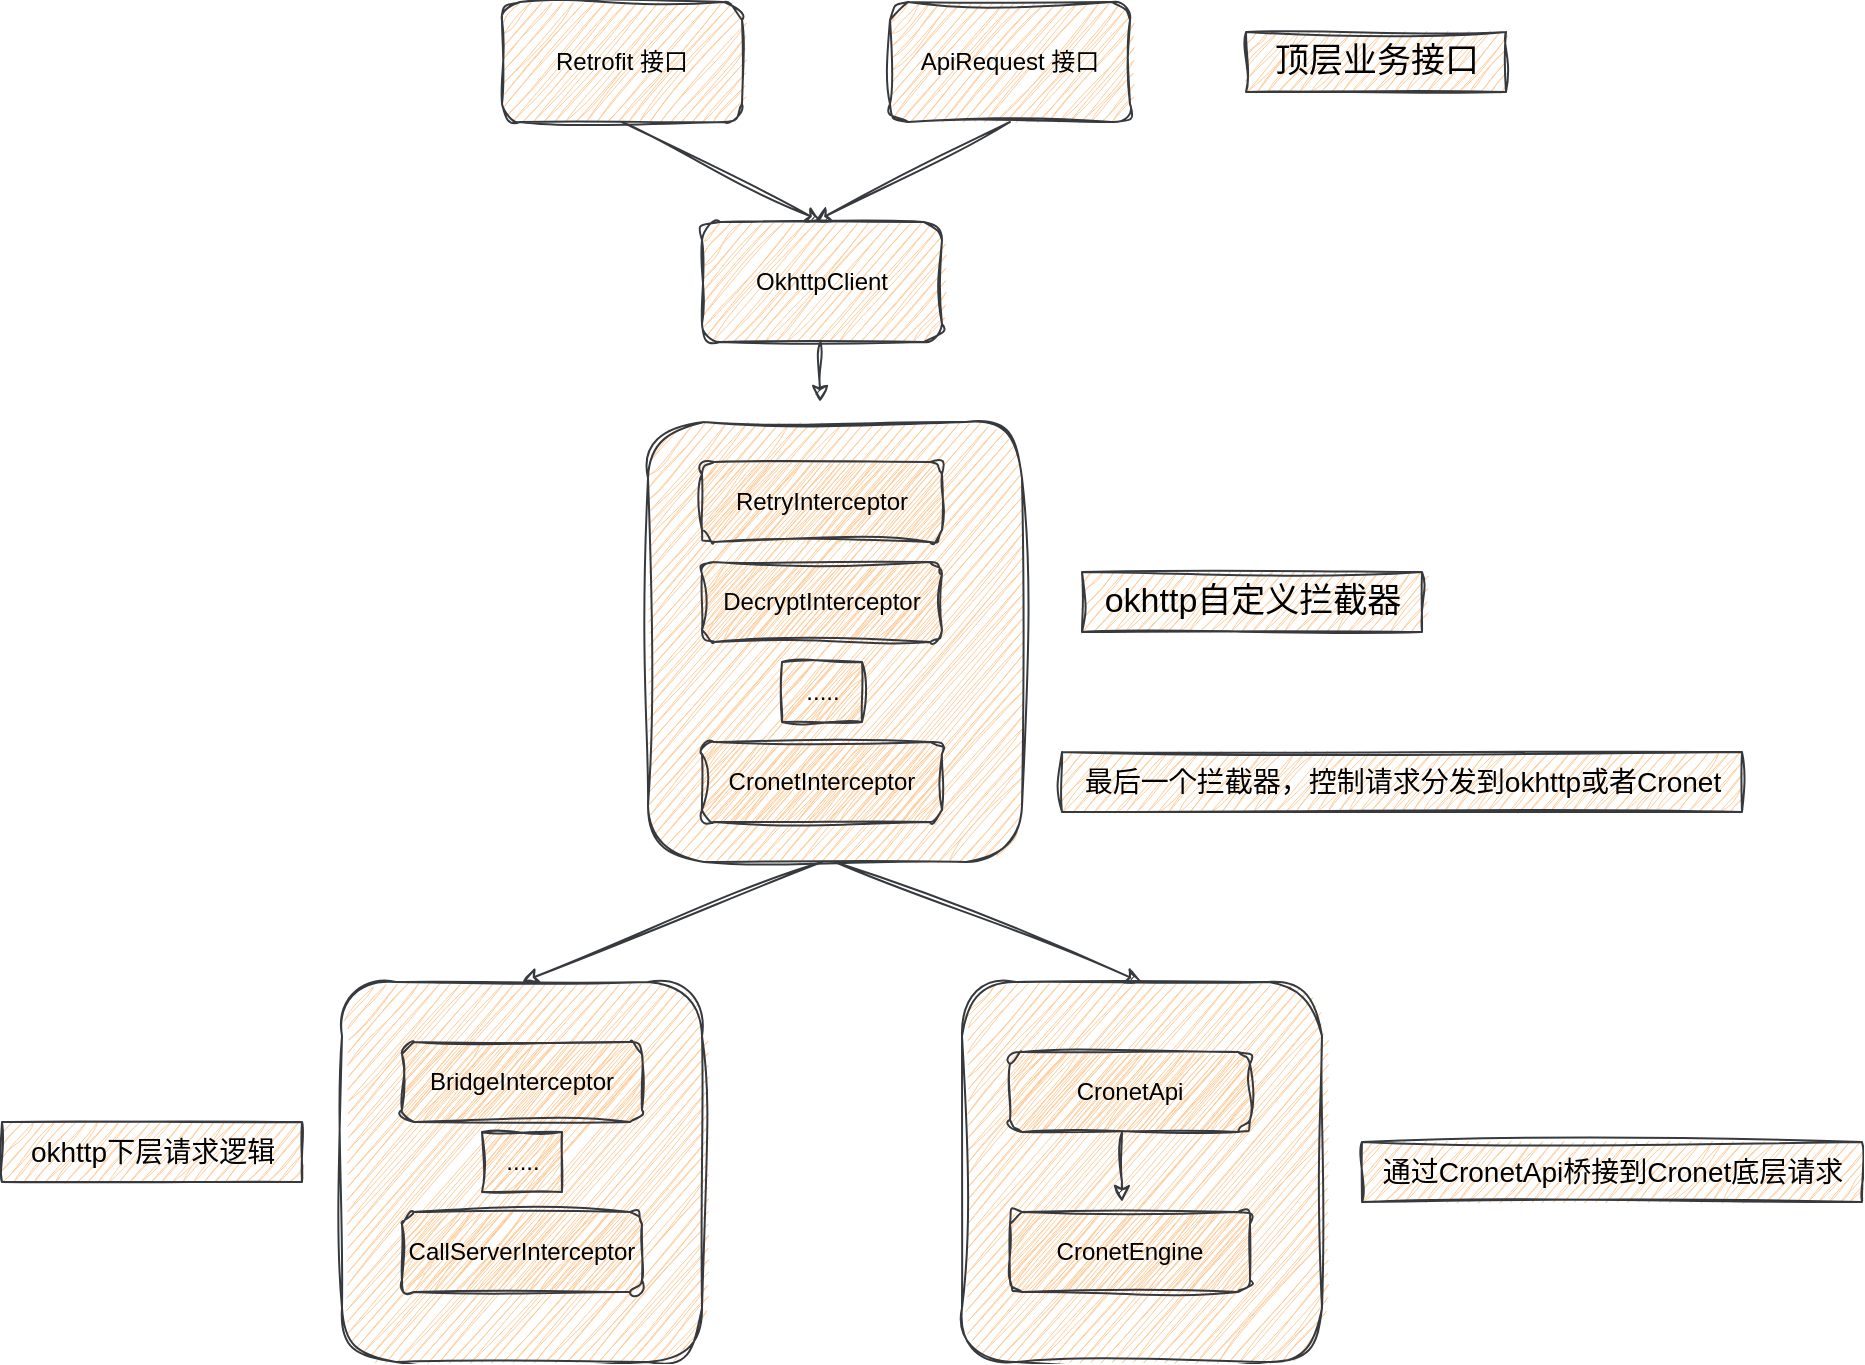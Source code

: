 <mxfile version="24.7.8">
  <diagram name="第 1 页" id="Mja0QAP4ydt15TBH3dja">
    <mxGraphModel dx="2267" dy="869" grid="1" gridSize="10" guides="1" tooltips="1" connect="1" arrows="1" fold="1" page="1" pageScale="1" pageWidth="827" pageHeight="1169" math="0" shadow="0">
      <root>
        <mxCell id="0" />
        <mxCell id="1" parent="0" />
        <mxCell id="9JgNcaQm-W_GnXswe459-30" value="" style="rounded=1;whiteSpace=wrap;html=1;sketch=1;curveFitting=1;jiggle=2;fillColor=#ffcc99;strokeColor=#36393d;" vertex="1" parent="1">
          <mxGeometry x="293" y="350" width="187" height="220" as="geometry" />
        </mxCell>
        <mxCell id="9JgNcaQm-W_GnXswe459-26" value="" style="rounded=1;whiteSpace=wrap;html=1;sketch=1;curveFitting=1;jiggle=2;fillColor=#ffcc99;strokeColor=#36393d;" vertex="1" parent="1">
          <mxGeometry x="450" y="630" width="180" height="190" as="geometry" />
        </mxCell>
        <mxCell id="9JgNcaQm-W_GnXswe459-25" value="" style="rounded=1;whiteSpace=wrap;html=1;sketch=1;curveFitting=1;jiggle=2;fillColor=#ffcc99;strokeColor=#36393d;" vertex="1" parent="1">
          <mxGeometry x="140" y="630" width="180" height="190" as="geometry" />
        </mxCell>
        <mxCell id="9JgNcaQm-W_GnXswe459-3" value="Retrofit 接口" style="rounded=1;whiteSpace=wrap;html=1;sketch=1;curveFitting=1;jiggle=2;fillColor=#ffcc99;strokeColor=#36393d;" vertex="1" parent="1">
          <mxGeometry x="220" y="140" width="120" height="60" as="geometry" />
        </mxCell>
        <mxCell id="9JgNcaQm-W_GnXswe459-4" value="ApiRequest 接口" style="rounded=1;whiteSpace=wrap;html=1;sketch=1;curveFitting=1;jiggle=2;fillColor=#ffcc99;strokeColor=#36393d;" vertex="1" parent="1">
          <mxGeometry x="414" y="140" width="120" height="60" as="geometry" />
        </mxCell>
        <mxCell id="9JgNcaQm-W_GnXswe459-5" value="OkhttpClient" style="rounded=1;whiteSpace=wrap;html=1;sketch=1;curveFitting=1;jiggle=2;fillColor=#ffcc99;strokeColor=#36393d;" vertex="1" parent="1">
          <mxGeometry x="320" y="250" width="120" height="60" as="geometry" />
        </mxCell>
        <mxCell id="9JgNcaQm-W_GnXswe459-6" value="RetryInterceptor" style="rounded=1;whiteSpace=wrap;html=1;sketch=1;curveFitting=1;jiggle=2;fillColor=#ffcc99;strokeColor=#36393d;" vertex="1" parent="1">
          <mxGeometry x="320" y="370" width="120" height="40" as="geometry" />
        </mxCell>
        <mxCell id="9JgNcaQm-W_GnXswe459-8" value="DecryptInterceptor" style="rounded=1;whiteSpace=wrap;html=1;sketch=1;curveFitting=1;jiggle=2;fillColor=#ffcc99;strokeColor=#36393d;" vertex="1" parent="1">
          <mxGeometry x="320" y="420" width="120" height="40" as="geometry" />
        </mxCell>
        <mxCell id="9JgNcaQm-W_GnXswe459-11" value="okhttp自定义拦截器" style="text;html=1;align=center;verticalAlign=middle;resizable=0;points=[];autosize=1;fontSize=17;sketch=1;curveFitting=1;jiggle=2;fillColor=#ffcc99;strokeColor=#36393d;" vertex="1" parent="1">
          <mxGeometry x="510" y="425" width="170" height="30" as="geometry" />
        </mxCell>
        <mxCell id="9JgNcaQm-W_GnXswe459-12" value="....." style="text;html=1;align=center;verticalAlign=middle;resizable=0;points=[];autosize=1;sketch=1;curveFitting=1;jiggle=2;fillColor=#ffcc99;strokeColor=#36393d;" vertex="1" parent="1">
          <mxGeometry x="360" y="470" width="40" height="30" as="geometry" />
        </mxCell>
        <mxCell id="9JgNcaQm-W_GnXswe459-13" value="最后一个拦截器，控制请求分发到okhttp或者Cronet" style="text;html=1;align=center;verticalAlign=middle;resizable=0;points=[];autosize=1;fontSize=14;sketch=1;curveFitting=1;jiggle=2;fillColor=#ffcc99;strokeColor=#36393d;" vertex="1" parent="1">
          <mxGeometry x="500" y="515" width="340" height="30" as="geometry" />
        </mxCell>
        <mxCell id="9JgNcaQm-W_GnXswe459-14" value="BridgeInterceptor" style="rounded=1;whiteSpace=wrap;html=1;sketch=1;curveFitting=1;jiggle=2;fillColor=#ffcc99;strokeColor=#36393d;" vertex="1" parent="1">
          <mxGeometry x="170" y="660" width="120" height="40" as="geometry" />
        </mxCell>
        <mxCell id="9JgNcaQm-W_GnXswe459-15" value="CallServerInterceptor" style="rounded=1;whiteSpace=wrap;html=1;sketch=1;curveFitting=1;jiggle=2;fillColor=#ffcc99;strokeColor=#36393d;" vertex="1" parent="1">
          <mxGeometry x="170" y="745" width="120" height="40" as="geometry" />
        </mxCell>
        <mxCell id="9JgNcaQm-W_GnXswe459-16" value="....." style="text;html=1;align=center;verticalAlign=middle;resizable=0;points=[];autosize=1;sketch=1;curveFitting=1;jiggle=2;fillColor=#ffcc99;strokeColor=#36393d;" vertex="1" parent="1">
          <mxGeometry x="210" y="705" width="40" height="30" as="geometry" />
        </mxCell>
        <mxCell id="9JgNcaQm-W_GnXswe459-18" value="CronetApi" style="rounded=1;whiteSpace=wrap;html=1;sketch=1;curveFitting=1;jiggle=2;fillColor=#ffcc99;strokeColor=#36393d;" vertex="1" parent="1">
          <mxGeometry x="474" y="665" width="120" height="40" as="geometry" />
        </mxCell>
        <mxCell id="9JgNcaQm-W_GnXswe459-20" value="CronetInterceptor" style="rounded=1;whiteSpace=wrap;html=1;sketch=1;curveFitting=1;jiggle=2;fillColor=#ffcc99;strokeColor=#36393d;" vertex="1" parent="1">
          <mxGeometry x="320" y="510" width="120" height="40" as="geometry" />
        </mxCell>
        <mxCell id="9JgNcaQm-W_GnXswe459-21" value="CronetEngine" style="rounded=1;whiteSpace=wrap;html=1;sketch=1;curveFitting=1;jiggle=2;fillColor=#ffcc99;strokeColor=#36393d;" vertex="1" parent="1">
          <mxGeometry x="474" y="745" width="120" height="40" as="geometry" />
        </mxCell>
        <mxCell id="9JgNcaQm-W_GnXswe459-22" value="通过CronetApi桥接到Cronet底层请求" style="text;html=1;align=center;verticalAlign=middle;resizable=0;points=[];autosize=1;fontSize=14;sketch=1;curveFitting=1;jiggle=2;fillColor=#ffcc99;strokeColor=#36393d;" vertex="1" parent="1">
          <mxGeometry x="650" y="710" width="250" height="30" as="geometry" />
        </mxCell>
        <mxCell id="9JgNcaQm-W_GnXswe459-24" value="okhttp下层请求逻辑" style="text;html=1;align=center;verticalAlign=middle;resizable=0;points=[];autosize=1;fontSize=14;sketch=1;curveFitting=1;jiggle=2;fillColor=#ffcc99;strokeColor=#36393d;" vertex="1" parent="1">
          <mxGeometry x="-30" y="700" width="150" height="30" as="geometry" />
        </mxCell>
        <mxCell id="9JgNcaQm-W_GnXswe459-29" value="" style="endArrow=classic;html=1;rounded=0;sketch=1;curveFitting=1;jiggle=2;fillColor=#ffcc99;strokeColor=#36393d;" edge="1" parent="1">
          <mxGeometry width="50" height="50" relative="1" as="geometry">
            <mxPoint x="530" y="705" as="sourcePoint" />
            <mxPoint x="530" y="740" as="targetPoint" />
            <Array as="points">
              <mxPoint x="530" y="730" />
            </Array>
          </mxGeometry>
        </mxCell>
        <mxCell id="9JgNcaQm-W_GnXswe459-31" value="顶层业务接口" style="text;html=1;align=center;verticalAlign=middle;resizable=0;points=[];autosize=1;fontSize=17;sketch=1;curveFitting=1;jiggle=2;fillColor=#ffcc99;strokeColor=#36393d;" vertex="1" parent="1">
          <mxGeometry x="592" y="155" width="130" height="30" as="geometry" />
        </mxCell>
        <mxCell id="9JgNcaQm-W_GnXswe459-32" value="" style="endArrow=classic;html=1;rounded=0;entryX=0.5;entryY=0;entryDx=0;entryDy=0;sketch=1;curveFitting=1;jiggle=2;fillColor=#ffcc99;strokeColor=#36393d;" edge="1" parent="1" target="9JgNcaQm-W_GnXswe459-25">
          <mxGeometry width="50" height="50" relative="1" as="geometry">
            <mxPoint x="380" y="570" as="sourcePoint" />
            <mxPoint x="320" y="620" as="targetPoint" />
          </mxGeometry>
        </mxCell>
        <mxCell id="9JgNcaQm-W_GnXswe459-33" value="" style="endArrow=classic;html=1;rounded=0;entryX=0.5;entryY=0;entryDx=0;entryDy=0;exitX=0.5;exitY=1;exitDx=0;exitDy=0;sketch=1;curveFitting=1;jiggle=2;fillColor=#ffcc99;strokeColor=#36393d;" edge="1" parent="1" source="9JgNcaQm-W_GnXswe459-30" target="9JgNcaQm-W_GnXswe459-26">
          <mxGeometry width="50" height="50" relative="1" as="geometry">
            <mxPoint x="430" y="600" as="sourcePoint" />
            <mxPoint x="280" y="660" as="targetPoint" />
          </mxGeometry>
        </mxCell>
        <mxCell id="9JgNcaQm-W_GnXswe459-34" value="" style="endArrow=classic;html=1;rounded=0;sketch=1;curveFitting=1;jiggle=2;fillColor=#ffcc99;strokeColor=#36393d;" edge="1" parent="1">
          <mxGeometry width="50" height="50" relative="1" as="geometry">
            <mxPoint x="379.29" y="310" as="sourcePoint" />
            <mxPoint x="379" y="340" as="targetPoint" />
          </mxGeometry>
        </mxCell>
        <mxCell id="9JgNcaQm-W_GnXswe459-36" value="" style="endArrow=classic;html=1;rounded=0;entryX=0.5;entryY=0;entryDx=0;entryDy=0;sketch=1;curveFitting=1;jiggle=2;fillColor=#ffcc99;strokeColor=#36393d;" edge="1" parent="1" target="9JgNcaQm-W_GnXswe459-5">
          <mxGeometry width="50" height="50" relative="1" as="geometry">
            <mxPoint x="280" y="200" as="sourcePoint" />
            <mxPoint x="320" y="250" as="targetPoint" />
          </mxGeometry>
        </mxCell>
        <mxCell id="9JgNcaQm-W_GnXswe459-37" value="" style="endArrow=classic;html=1;rounded=0;exitX=0.5;exitY=1;exitDx=0;exitDy=0;sketch=1;curveFitting=1;jiggle=2;fillColor=#ffcc99;strokeColor=#36393d;" edge="1" parent="1" source="9JgNcaQm-W_GnXswe459-4">
          <mxGeometry width="50" height="50" relative="1" as="geometry">
            <mxPoint x="440" y="210" as="sourcePoint" />
            <mxPoint x="376" y="250" as="targetPoint" />
          </mxGeometry>
        </mxCell>
      </root>
    </mxGraphModel>
  </diagram>
</mxfile>

